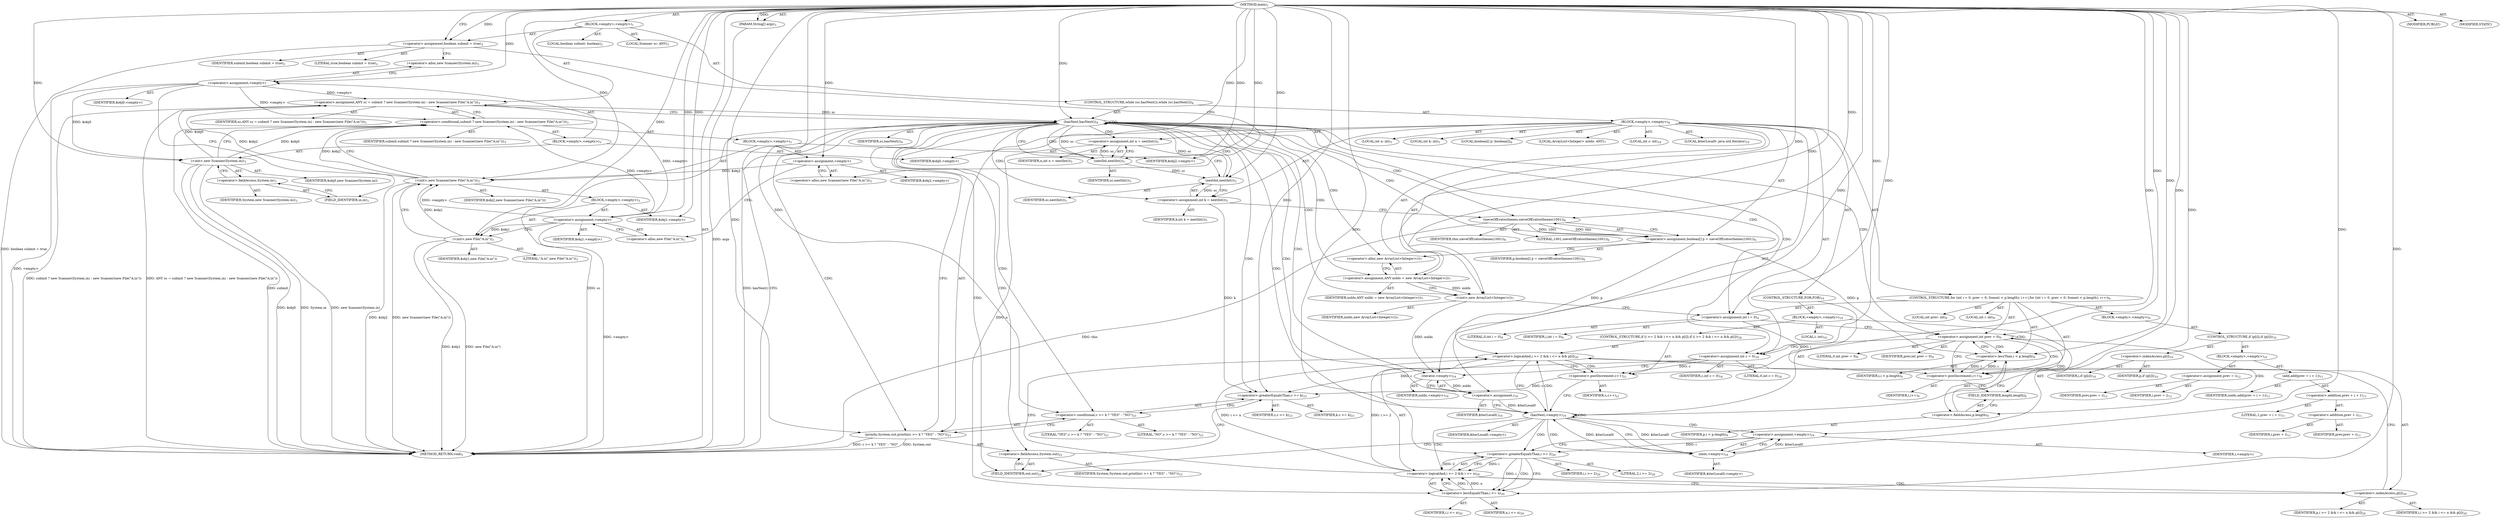 digraph "main" {  
"19" [label = <(METHOD,main)<SUB>1</SUB>> ]
"20" [label = <(PARAM,String[] args)<SUB>1</SUB>> ]
"21" [label = <(BLOCK,&lt;empty&gt;,&lt;empty&gt;)<SUB>1</SUB>> ]
"22" [label = <(LOCAL,boolean submit: boolean)<SUB>2</SUB>> ]
"23" [label = <(&lt;operator&gt;.assignment,boolean submit = true)<SUB>2</SUB>> ]
"24" [label = <(IDENTIFIER,submit,boolean submit = true)<SUB>2</SUB>> ]
"25" [label = <(LITERAL,true,boolean submit = true)<SUB>2</SUB>> ]
"26" [label = <(LOCAL,Scanner sc: ANY)<SUB>3</SUB>> ]
"27" [label = <(&lt;operator&gt;.assignment,ANY sc = submit ? new Scanner(System.in) : new Scanner(new File(&quot;A.in&quot;)))<SUB>3</SUB>> ]
"28" [label = <(IDENTIFIER,sc,ANY sc = submit ? new Scanner(System.in) : new Scanner(new File(&quot;A.in&quot;)))<SUB>3</SUB>> ]
"29" [label = <(&lt;operator&gt;.conditional,submit ? new Scanner(System.in) : new Scanner(new File(&quot;A.in&quot;)))<SUB>3</SUB>> ]
"30" [label = <(IDENTIFIER,submit,submit ? new Scanner(System.in) : new Scanner(new File(&quot;A.in&quot;)))<SUB>3</SUB>> ]
"31" [label = <(BLOCK,&lt;empty&gt;,&lt;empty&gt;)<SUB>3</SUB>> ]
"32" [label = <(&lt;operator&gt;.assignment,&lt;empty&gt;)> ]
"33" [label = <(IDENTIFIER,$obj0,&lt;empty&gt;)> ]
"34" [label = <(&lt;operator&gt;.alloc,new Scanner(System.in))<SUB>3</SUB>> ]
"35" [label = <(&lt;init&gt;,new Scanner(System.in))<SUB>3</SUB>> ]
"36" [label = <(IDENTIFIER,$obj0,new Scanner(System.in))> ]
"37" [label = <(&lt;operator&gt;.fieldAccess,System.in)<SUB>3</SUB>> ]
"38" [label = <(IDENTIFIER,System,new Scanner(System.in))<SUB>3</SUB>> ]
"39" [label = <(FIELD_IDENTIFIER,in,in)<SUB>3</SUB>> ]
"40" [label = <(IDENTIFIER,$obj0,&lt;empty&gt;)> ]
"41" [label = <(BLOCK,&lt;empty&gt;,&lt;empty&gt;)<SUB>3</SUB>> ]
"42" [label = <(&lt;operator&gt;.assignment,&lt;empty&gt;)> ]
"43" [label = <(IDENTIFIER,$obj2,&lt;empty&gt;)> ]
"44" [label = <(&lt;operator&gt;.alloc,new Scanner(new File(&quot;A.in&quot;)))<SUB>3</SUB>> ]
"45" [label = <(&lt;init&gt;,new Scanner(new File(&quot;A.in&quot;)))<SUB>3</SUB>> ]
"46" [label = <(IDENTIFIER,$obj2,new Scanner(new File(&quot;A.in&quot;)))> ]
"47" [label = <(BLOCK,&lt;empty&gt;,&lt;empty&gt;)<SUB>3</SUB>> ]
"48" [label = <(&lt;operator&gt;.assignment,&lt;empty&gt;)> ]
"49" [label = <(IDENTIFIER,$obj1,&lt;empty&gt;)> ]
"50" [label = <(&lt;operator&gt;.alloc,new File(&quot;A.in&quot;))<SUB>3</SUB>> ]
"51" [label = <(&lt;init&gt;,new File(&quot;A.in&quot;))<SUB>3</SUB>> ]
"52" [label = <(IDENTIFIER,$obj1,new File(&quot;A.in&quot;))> ]
"53" [label = <(LITERAL,&quot;A.in&quot;,new File(&quot;A.in&quot;))<SUB>3</SUB>> ]
"54" [label = <(IDENTIFIER,$obj1,&lt;empty&gt;)> ]
"55" [label = <(IDENTIFIER,$obj2,&lt;empty&gt;)> ]
"56" [label = <(CONTROL_STRUCTURE,while (sc.hasNext()),while (sc.hasNext()))<SUB>4</SUB>> ]
"57" [label = <(hasNext,hasNext())<SUB>4</SUB>> ]
"58" [label = <(IDENTIFIER,sc,hasNext())<SUB>4</SUB>> ]
"59" [label = <(BLOCK,&lt;empty&gt;,&lt;empty&gt;)<SUB>4</SUB>> ]
"60" [label = <(LOCAL,int n: int)<SUB>5</SUB>> ]
"61" [label = <(LOCAL,int k: int)<SUB>5</SUB>> ]
"62" [label = <(&lt;operator&gt;.assignment,int n = nextInt())<SUB>5</SUB>> ]
"63" [label = <(IDENTIFIER,n,int n = nextInt())<SUB>5</SUB>> ]
"64" [label = <(nextInt,nextInt())<SUB>5</SUB>> ]
"65" [label = <(IDENTIFIER,sc,nextInt())<SUB>5</SUB>> ]
"66" [label = <(&lt;operator&gt;.assignment,int k = nextInt())<SUB>5</SUB>> ]
"67" [label = <(IDENTIFIER,k,int k = nextInt())<SUB>5</SUB>> ]
"68" [label = <(nextInt,nextInt())<SUB>5</SUB>> ]
"69" [label = <(IDENTIFIER,sc,nextInt())<SUB>5</SUB>> ]
"70" [label = <(LOCAL,boolean[] p: boolean[])<SUB>6</SUB>> ]
"71" [label = <(&lt;operator&gt;.assignment,boolean[] p = sieveOfEratosthenes(1001))<SUB>6</SUB>> ]
"72" [label = <(IDENTIFIER,p,boolean[] p = sieveOfEratosthenes(1001))<SUB>6</SUB>> ]
"73" [label = <(sieveOfEratosthenes,sieveOfEratosthenes(1001))<SUB>6</SUB>> ]
"74" [label = <(IDENTIFIER,this,sieveOfEratosthenes(1001))<SUB>6</SUB>> ]
"75" [label = <(LITERAL,1001,sieveOfEratosthenes(1001))<SUB>6</SUB>> ]
"4" [label = <(LOCAL,ArrayList&lt;Integer&gt; nolds: ANY)<SUB>7</SUB>> ]
"76" [label = <(&lt;operator&gt;.assignment,ANY nolds = new ArrayList&lt;Integer&gt;())<SUB>7</SUB>> ]
"77" [label = <(IDENTIFIER,nolds,ANY nolds = new ArrayList&lt;Integer&gt;())<SUB>7</SUB>> ]
"78" [label = <(&lt;operator&gt;.alloc,new ArrayList&lt;Integer&gt;())<SUB>7</SUB>> ]
"79" [label = <(&lt;init&gt;,new ArrayList&lt;Integer&gt;())<SUB>7</SUB>> ]
"3" [label = <(IDENTIFIER,nolds,new ArrayList&lt;Integer&gt;())<SUB>7</SUB>> ]
"80" [label = <(CONTROL_STRUCTURE,for (int i = 0, prev = 0; Some(i &lt; p.length); i++),for (int i = 0, prev = 0; Some(i &lt; p.length); i++))<SUB>9</SUB>> ]
"81" [label = <(LOCAL,int i: int)<SUB>9</SUB>> ]
"82" [label = <(LOCAL,int prev: int)<SUB>9</SUB>> ]
"83" [label = <(&lt;operator&gt;.assignment,int i = 0)<SUB>9</SUB>> ]
"84" [label = <(IDENTIFIER,i,int i = 0)<SUB>9</SUB>> ]
"85" [label = <(LITERAL,0,int i = 0)<SUB>9</SUB>> ]
"86" [label = <(&lt;operator&gt;.assignment,int prev = 0)<SUB>9</SUB>> ]
"87" [label = <(IDENTIFIER,prev,int prev = 0)<SUB>9</SUB>> ]
"88" [label = <(LITERAL,0,int prev = 0)<SUB>9</SUB>> ]
"89" [label = <(&lt;operator&gt;.lessThan,i &lt; p.length)<SUB>9</SUB>> ]
"90" [label = <(IDENTIFIER,i,i &lt; p.length)<SUB>9</SUB>> ]
"91" [label = <(&lt;operator&gt;.fieldAccess,p.length)<SUB>9</SUB>> ]
"92" [label = <(IDENTIFIER,p,i &lt; p.length)<SUB>9</SUB>> ]
"93" [label = <(FIELD_IDENTIFIER,length,length)<SUB>9</SUB>> ]
"94" [label = <(&lt;operator&gt;.postIncrement,i++)<SUB>9</SUB>> ]
"95" [label = <(IDENTIFIER,i,i++)<SUB>9</SUB>> ]
"96" [label = <(BLOCK,&lt;empty&gt;,&lt;empty&gt;)<SUB>9</SUB>> ]
"97" [label = <(CONTROL_STRUCTURE,if (p[i]),if (p[i]))<SUB>10</SUB>> ]
"98" [label = <(&lt;operator&gt;.indexAccess,p[i])<SUB>10</SUB>> ]
"99" [label = <(IDENTIFIER,p,if (p[i]))<SUB>10</SUB>> ]
"100" [label = <(IDENTIFIER,i,if (p[i]))<SUB>10</SUB>> ]
"101" [label = <(BLOCK,&lt;empty&gt;,&lt;empty&gt;)<SUB>10</SUB>> ]
"102" [label = <(add,add(prev + i + 1))<SUB>11</SUB>> ]
"103" [label = <(IDENTIFIER,nolds,add(prev + i + 1))<SUB>11</SUB>> ]
"104" [label = <(&lt;operator&gt;.addition,prev + i + 1)<SUB>11</SUB>> ]
"105" [label = <(&lt;operator&gt;.addition,prev + i)<SUB>11</SUB>> ]
"106" [label = <(IDENTIFIER,prev,prev + i)<SUB>11</SUB>> ]
"107" [label = <(IDENTIFIER,i,prev + i)<SUB>11</SUB>> ]
"108" [label = <(LITERAL,1,prev + i + 1)<SUB>11</SUB>> ]
"109" [label = <(&lt;operator&gt;.assignment,prev = i)<SUB>12</SUB>> ]
"110" [label = <(IDENTIFIER,prev,prev = i)<SUB>12</SUB>> ]
"111" [label = <(IDENTIFIER,i,prev = i)<SUB>12</SUB>> ]
"112" [label = <(LOCAL,int c: int)<SUB>18</SUB>> ]
"113" [label = <(&lt;operator&gt;.assignment,int c = 0)<SUB>18</SUB>> ]
"114" [label = <(IDENTIFIER,c,int c = 0)<SUB>18</SUB>> ]
"115" [label = <(LITERAL,0,int c = 0)<SUB>18</SUB>> ]
"116" [label = <(LOCAL,$iterLocal0: java.util.Iterator)<SUB>19</SUB>> ]
"117" [label = <(&lt;operator&gt;.assignment,)<SUB>19</SUB>> ]
"118" [label = <(IDENTIFIER,$iterLocal0,)<SUB>19</SUB>> ]
"119" [label = <(iterator,&lt;empty&gt;)<SUB>19</SUB>> ]
"120" [label = <(IDENTIFIER,nolds,&lt;empty&gt;)<SUB>19</SUB>> ]
"121" [label = <(CONTROL_STRUCTURE,FOR,FOR)<SUB>19</SUB>> ]
"122" [label = <(hasNext,&lt;empty&gt;)<SUB>19</SUB>> ]
"123" [label = <(IDENTIFIER,$iterLocal0,&lt;empty&gt;)> ]
"124" [label = <(BLOCK,&lt;empty&gt;,&lt;empty&gt;)<SUB>19</SUB>> ]
"125" [label = <(LOCAL,i: int)<SUB>19</SUB>> ]
"126" [label = <(&lt;operator&gt;.assignment,&lt;empty&gt;)<SUB>19</SUB>> ]
"127" [label = <(IDENTIFIER,i,&lt;empty&gt;)> ]
"128" [label = <(next,&lt;empty&gt;)<SUB>19</SUB>> ]
"129" [label = <(IDENTIFIER,$iterLocal0,&lt;empty&gt;)> ]
"130" [label = <(CONTROL_STRUCTURE,if (i &gt;= 2 &amp;&amp; i &lt;= n &amp;&amp; p[i]),if (i &gt;= 2 &amp;&amp; i &lt;= n &amp;&amp; p[i]))<SUB>20</SUB>> ]
"131" [label = <(&lt;operator&gt;.logicalAnd,i &gt;= 2 &amp;&amp; i &lt;= n &amp;&amp; p[i])<SUB>20</SUB>> ]
"132" [label = <(&lt;operator&gt;.logicalAnd,i &gt;= 2 &amp;&amp; i &lt;= n)<SUB>20</SUB>> ]
"133" [label = <(&lt;operator&gt;.greaterEqualsThan,i &gt;= 2)<SUB>20</SUB>> ]
"134" [label = <(IDENTIFIER,i,i &gt;= 2)<SUB>20</SUB>> ]
"135" [label = <(LITERAL,2,i &gt;= 2)<SUB>20</SUB>> ]
"136" [label = <(&lt;operator&gt;.lessEqualsThan,i &lt;= n)<SUB>20</SUB>> ]
"137" [label = <(IDENTIFIER,i,i &lt;= n)<SUB>20</SUB>> ]
"138" [label = <(IDENTIFIER,n,i &lt;= n)<SUB>20</SUB>> ]
"139" [label = <(&lt;operator&gt;.indexAccess,p[i])<SUB>20</SUB>> ]
"140" [label = <(IDENTIFIER,p,i &gt;= 2 &amp;&amp; i &lt;= n &amp;&amp; p[i])<SUB>20</SUB>> ]
"141" [label = <(IDENTIFIER,i,i &gt;= 2 &amp;&amp; i &lt;= n &amp;&amp; p[i])<SUB>20</SUB>> ]
"142" [label = <(&lt;operator&gt;.postIncrement,c++)<SUB>21</SUB>> ]
"143" [label = <(IDENTIFIER,c,c++)<SUB>21</SUB>> ]
"144" [label = <(println,System.out.println(c &gt;= k ? &quot;YES&quot; : &quot;NO&quot;))<SUB>23</SUB>> ]
"145" [label = <(&lt;operator&gt;.fieldAccess,System.out)<SUB>23</SUB>> ]
"146" [label = <(IDENTIFIER,System,System.out.println(c &gt;= k ? &quot;YES&quot; : &quot;NO&quot;))<SUB>23</SUB>> ]
"147" [label = <(FIELD_IDENTIFIER,out,out)<SUB>23</SUB>> ]
"148" [label = <(&lt;operator&gt;.conditional,c &gt;= k ? &quot;YES&quot; : &quot;NO&quot;)<SUB>23</SUB>> ]
"149" [label = <(&lt;operator&gt;.greaterEqualsThan,c &gt;= k)<SUB>23</SUB>> ]
"150" [label = <(IDENTIFIER,c,c &gt;= k)<SUB>23</SUB>> ]
"151" [label = <(IDENTIFIER,k,c &gt;= k)<SUB>23</SUB>> ]
"152" [label = <(LITERAL,&quot;YES&quot;,c &gt;= k ? &quot;YES&quot; : &quot;NO&quot;)<SUB>23</SUB>> ]
"153" [label = <(LITERAL,&quot;NO&quot;,c &gt;= k ? &quot;YES&quot; : &quot;NO&quot;)<SUB>23</SUB>> ]
"154" [label = <(MODIFIER,PUBLIC)> ]
"155" [label = <(MODIFIER,STATIC)> ]
"156" [label = <(METHOD_RETURN,void)<SUB>1</SUB>> ]
  "19" -> "20"  [ label = "AST: "] 
  "19" -> "21"  [ label = "AST: "] 
  "19" -> "154"  [ label = "AST: "] 
  "19" -> "155"  [ label = "AST: "] 
  "19" -> "156"  [ label = "AST: "] 
  "21" -> "22"  [ label = "AST: "] 
  "21" -> "23"  [ label = "AST: "] 
  "21" -> "26"  [ label = "AST: "] 
  "21" -> "27"  [ label = "AST: "] 
  "21" -> "56"  [ label = "AST: "] 
  "23" -> "24"  [ label = "AST: "] 
  "23" -> "25"  [ label = "AST: "] 
  "27" -> "28"  [ label = "AST: "] 
  "27" -> "29"  [ label = "AST: "] 
  "29" -> "30"  [ label = "AST: "] 
  "29" -> "31"  [ label = "AST: "] 
  "29" -> "41"  [ label = "AST: "] 
  "31" -> "32"  [ label = "AST: "] 
  "31" -> "35"  [ label = "AST: "] 
  "31" -> "40"  [ label = "AST: "] 
  "32" -> "33"  [ label = "AST: "] 
  "32" -> "34"  [ label = "AST: "] 
  "35" -> "36"  [ label = "AST: "] 
  "35" -> "37"  [ label = "AST: "] 
  "37" -> "38"  [ label = "AST: "] 
  "37" -> "39"  [ label = "AST: "] 
  "41" -> "42"  [ label = "AST: "] 
  "41" -> "45"  [ label = "AST: "] 
  "41" -> "55"  [ label = "AST: "] 
  "42" -> "43"  [ label = "AST: "] 
  "42" -> "44"  [ label = "AST: "] 
  "45" -> "46"  [ label = "AST: "] 
  "45" -> "47"  [ label = "AST: "] 
  "47" -> "48"  [ label = "AST: "] 
  "47" -> "51"  [ label = "AST: "] 
  "47" -> "54"  [ label = "AST: "] 
  "48" -> "49"  [ label = "AST: "] 
  "48" -> "50"  [ label = "AST: "] 
  "51" -> "52"  [ label = "AST: "] 
  "51" -> "53"  [ label = "AST: "] 
  "56" -> "57"  [ label = "AST: "] 
  "56" -> "59"  [ label = "AST: "] 
  "57" -> "58"  [ label = "AST: "] 
  "59" -> "60"  [ label = "AST: "] 
  "59" -> "61"  [ label = "AST: "] 
  "59" -> "62"  [ label = "AST: "] 
  "59" -> "66"  [ label = "AST: "] 
  "59" -> "70"  [ label = "AST: "] 
  "59" -> "71"  [ label = "AST: "] 
  "59" -> "4"  [ label = "AST: "] 
  "59" -> "76"  [ label = "AST: "] 
  "59" -> "79"  [ label = "AST: "] 
  "59" -> "80"  [ label = "AST: "] 
  "59" -> "112"  [ label = "AST: "] 
  "59" -> "113"  [ label = "AST: "] 
  "59" -> "116"  [ label = "AST: "] 
  "59" -> "117"  [ label = "AST: "] 
  "59" -> "121"  [ label = "AST: "] 
  "59" -> "144"  [ label = "AST: "] 
  "62" -> "63"  [ label = "AST: "] 
  "62" -> "64"  [ label = "AST: "] 
  "64" -> "65"  [ label = "AST: "] 
  "66" -> "67"  [ label = "AST: "] 
  "66" -> "68"  [ label = "AST: "] 
  "68" -> "69"  [ label = "AST: "] 
  "71" -> "72"  [ label = "AST: "] 
  "71" -> "73"  [ label = "AST: "] 
  "73" -> "74"  [ label = "AST: "] 
  "73" -> "75"  [ label = "AST: "] 
  "76" -> "77"  [ label = "AST: "] 
  "76" -> "78"  [ label = "AST: "] 
  "79" -> "3"  [ label = "AST: "] 
  "80" -> "81"  [ label = "AST: "] 
  "80" -> "82"  [ label = "AST: "] 
  "80" -> "83"  [ label = "AST: "] 
  "80" -> "86"  [ label = "AST: "] 
  "80" -> "89"  [ label = "AST: "] 
  "80" -> "94"  [ label = "AST: "] 
  "80" -> "96"  [ label = "AST: "] 
  "83" -> "84"  [ label = "AST: "] 
  "83" -> "85"  [ label = "AST: "] 
  "86" -> "87"  [ label = "AST: "] 
  "86" -> "88"  [ label = "AST: "] 
  "89" -> "90"  [ label = "AST: "] 
  "89" -> "91"  [ label = "AST: "] 
  "91" -> "92"  [ label = "AST: "] 
  "91" -> "93"  [ label = "AST: "] 
  "94" -> "95"  [ label = "AST: "] 
  "96" -> "97"  [ label = "AST: "] 
  "97" -> "98"  [ label = "AST: "] 
  "97" -> "101"  [ label = "AST: "] 
  "98" -> "99"  [ label = "AST: "] 
  "98" -> "100"  [ label = "AST: "] 
  "101" -> "102"  [ label = "AST: "] 
  "101" -> "109"  [ label = "AST: "] 
  "102" -> "103"  [ label = "AST: "] 
  "102" -> "104"  [ label = "AST: "] 
  "104" -> "105"  [ label = "AST: "] 
  "104" -> "108"  [ label = "AST: "] 
  "105" -> "106"  [ label = "AST: "] 
  "105" -> "107"  [ label = "AST: "] 
  "109" -> "110"  [ label = "AST: "] 
  "109" -> "111"  [ label = "AST: "] 
  "113" -> "114"  [ label = "AST: "] 
  "113" -> "115"  [ label = "AST: "] 
  "117" -> "118"  [ label = "AST: "] 
  "117" -> "119"  [ label = "AST: "] 
  "119" -> "120"  [ label = "AST: "] 
  "121" -> "122"  [ label = "AST: "] 
  "121" -> "124"  [ label = "AST: "] 
  "122" -> "123"  [ label = "AST: "] 
  "124" -> "125"  [ label = "AST: "] 
  "124" -> "126"  [ label = "AST: "] 
  "124" -> "130"  [ label = "AST: "] 
  "126" -> "127"  [ label = "AST: "] 
  "126" -> "128"  [ label = "AST: "] 
  "128" -> "129"  [ label = "AST: "] 
  "130" -> "131"  [ label = "AST: "] 
  "130" -> "142"  [ label = "AST: "] 
  "131" -> "132"  [ label = "AST: "] 
  "131" -> "139"  [ label = "AST: "] 
  "132" -> "133"  [ label = "AST: "] 
  "132" -> "136"  [ label = "AST: "] 
  "133" -> "134"  [ label = "AST: "] 
  "133" -> "135"  [ label = "AST: "] 
  "136" -> "137"  [ label = "AST: "] 
  "136" -> "138"  [ label = "AST: "] 
  "139" -> "140"  [ label = "AST: "] 
  "139" -> "141"  [ label = "AST: "] 
  "142" -> "143"  [ label = "AST: "] 
  "144" -> "145"  [ label = "AST: "] 
  "144" -> "148"  [ label = "AST: "] 
  "145" -> "146"  [ label = "AST: "] 
  "145" -> "147"  [ label = "AST: "] 
  "148" -> "149"  [ label = "AST: "] 
  "148" -> "152"  [ label = "AST: "] 
  "148" -> "153"  [ label = "AST: "] 
  "149" -> "150"  [ label = "AST: "] 
  "149" -> "151"  [ label = "AST: "] 
  "23" -> "34"  [ label = "CFG: "] 
  "23" -> "44"  [ label = "CFG: "] 
  "27" -> "57"  [ label = "CFG: "] 
  "29" -> "27"  [ label = "CFG: "] 
  "57" -> "156"  [ label = "CFG: "] 
  "57" -> "64"  [ label = "CFG: "] 
  "62" -> "68"  [ label = "CFG: "] 
  "66" -> "73"  [ label = "CFG: "] 
  "71" -> "78"  [ label = "CFG: "] 
  "76" -> "79"  [ label = "CFG: "] 
  "79" -> "83"  [ label = "CFG: "] 
  "113" -> "119"  [ label = "CFG: "] 
  "117" -> "122"  [ label = "CFG: "] 
  "144" -> "57"  [ label = "CFG: "] 
  "32" -> "39"  [ label = "CFG: "] 
  "35" -> "29"  [ label = "CFG: "] 
  "42" -> "50"  [ label = "CFG: "] 
  "45" -> "29"  [ label = "CFG: "] 
  "64" -> "62"  [ label = "CFG: "] 
  "68" -> "66"  [ label = "CFG: "] 
  "73" -> "71"  [ label = "CFG: "] 
  "78" -> "76"  [ label = "CFG: "] 
  "83" -> "86"  [ label = "CFG: "] 
  "86" -> "94"  [ label = "CFG: "] 
  "86" -> "113"  [ label = "CFG: "] 
  "89" -> "86"  [ label = "CFG: "] 
  "94" -> "93"  [ label = "CFG: "] 
  "119" -> "117"  [ label = "CFG: "] 
  "122" -> "128"  [ label = "CFG: "] 
  "122" -> "147"  [ label = "CFG: "] 
  "145" -> "149"  [ label = "CFG: "] 
  "148" -> "144"  [ label = "CFG: "] 
  "34" -> "32"  [ label = "CFG: "] 
  "37" -> "35"  [ label = "CFG: "] 
  "44" -> "42"  [ label = "CFG: "] 
  "91" -> "89"  [ label = "CFG: "] 
  "126" -> "133"  [ label = "CFG: "] 
  "147" -> "145"  [ label = "CFG: "] 
  "149" -> "148"  [ label = "CFG: "] 
  "39" -> "37"  [ label = "CFG: "] 
  "48" -> "51"  [ label = "CFG: "] 
  "51" -> "45"  [ label = "CFG: "] 
  "93" -> "91"  [ label = "CFG: "] 
  "128" -> "126"  [ label = "CFG: "] 
  "131" -> "122"  [ label = "CFG: "] 
  "131" -> "142"  [ label = "CFG: "] 
  "142" -> "122"  [ label = "CFG: "] 
  "50" -> "48"  [ label = "CFG: "] 
  "132" -> "131"  [ label = "CFG: "] 
  "132" -> "139"  [ label = "CFG: "] 
  "139" -> "131"  [ label = "CFG: "] 
  "133" -> "132"  [ label = "CFG: "] 
  "133" -> "136"  [ label = "CFG: "] 
  "136" -> "132"  [ label = "CFG: "] 
  "19" -> "23"  [ label = "CFG: "] 
  "20" -> "156"  [ label = "DDG: args"] 
  "23" -> "156"  [ label = "DDG: boolean submit = true"] 
  "29" -> "156"  [ label = "DDG: submit"] 
  "45" -> "156"  [ label = "DDG: $obj2"] 
  "48" -> "156"  [ label = "DDG: &lt;empty&gt;"] 
  "51" -> "156"  [ label = "DDG: $obj1"] 
  "51" -> "156"  [ label = "DDG: new File(&quot;A.in&quot;)"] 
  "45" -> "156"  [ label = "DDG: new Scanner(new File(&quot;A.in&quot;))"] 
  "32" -> "156"  [ label = "DDG: &lt;empty&gt;"] 
  "35" -> "156"  [ label = "DDG: $obj0"] 
  "35" -> "156"  [ label = "DDG: System.in"] 
  "35" -> "156"  [ label = "DDG: new Scanner(System.in)"] 
  "27" -> "156"  [ label = "DDG: submit ? new Scanner(System.in) : new Scanner(new File(&quot;A.in&quot;))"] 
  "27" -> "156"  [ label = "DDG: ANY sc = submit ? new Scanner(System.in) : new Scanner(new File(&quot;A.in&quot;))"] 
  "57" -> "156"  [ label = "DDG: sc"] 
  "57" -> "156"  [ label = "DDG: hasNext()"] 
  "144" -> "156"  [ label = "DDG: System.out"] 
  "144" -> "156"  [ label = "DDG: c &gt;= k ? &quot;YES&quot; : &quot;NO&quot;"] 
  "73" -> "156"  [ label = "DDG: this"] 
  "19" -> "20"  [ label = "DDG: "] 
  "19" -> "23"  [ label = "DDG: "] 
  "48" -> "27"  [ label = "DDG: &lt;empty&gt;"] 
  "32" -> "27"  [ label = "DDG: &lt;empty&gt;"] 
  "35" -> "27"  [ label = "DDG: $obj0"] 
  "45" -> "27"  [ label = "DDG: $obj2"] 
  "48" -> "29"  [ label = "DDG: &lt;empty&gt;"] 
  "32" -> "29"  [ label = "DDG: &lt;empty&gt;"] 
  "35" -> "29"  [ label = "DDG: $obj0"] 
  "45" -> "29"  [ label = "DDG: $obj2"] 
  "27" -> "57"  [ label = "DDG: sc"] 
  "68" -> "57"  [ label = "DDG: sc"] 
  "19" -> "57"  [ label = "DDG: "] 
  "64" -> "62"  [ label = "DDG: sc"] 
  "68" -> "66"  [ label = "DDG: sc"] 
  "73" -> "71"  [ label = "DDG: this"] 
  "73" -> "71"  [ label = "DDG: 1001"] 
  "19" -> "76"  [ label = "DDG: "] 
  "19" -> "113"  [ label = "DDG: "] 
  "119" -> "117"  [ label = "DDG: nolds"] 
  "19" -> "32"  [ label = "DDG: "] 
  "19" -> "40"  [ label = "DDG: "] 
  "19" -> "42"  [ label = "DDG: "] 
  "19" -> "55"  [ label = "DDG: "] 
  "76" -> "79"  [ label = "DDG: nolds"] 
  "19" -> "79"  [ label = "DDG: "] 
  "19" -> "83"  [ label = "DDG: "] 
  "19" -> "86"  [ label = "DDG: "] 
  "19" -> "144"  [ label = "DDG: "] 
  "32" -> "35"  [ label = "DDG: $obj0"] 
  "19" -> "35"  [ label = "DDG: "] 
  "42" -> "45"  [ label = "DDG: $obj2"] 
  "19" -> "45"  [ label = "DDG: "] 
  "48" -> "45"  [ label = "DDG: &lt;empty&gt;"] 
  "51" -> "45"  [ label = "DDG: $obj1"] 
  "57" -> "64"  [ label = "DDG: sc"] 
  "19" -> "64"  [ label = "DDG: "] 
  "64" -> "68"  [ label = "DDG: sc"] 
  "19" -> "68"  [ label = "DDG: "] 
  "19" -> "73"  [ label = "DDG: "] 
  "94" -> "89"  [ label = "DDG: i"] 
  "19" -> "89"  [ label = "DDG: "] 
  "71" -> "89"  [ label = "DDG: p"] 
  "83" -> "94"  [ label = "DDG: i"] 
  "89" -> "94"  [ label = "DDG: i"] 
  "19" -> "94"  [ label = "DDG: "] 
  "79" -> "119"  [ label = "DDG: nolds"] 
  "19" -> "119"  [ label = "DDG: "] 
  "117" -> "122"  [ label = "DDG: $iterLocal0"] 
  "128" -> "122"  [ label = "DDG: $iterLocal0"] 
  "19" -> "122"  [ label = "DDG: "] 
  "128" -> "126"  [ label = "DDG: $iterLocal0"] 
  "19" -> "148"  [ label = "DDG: "] 
  "19" -> "48"  [ label = "DDG: "] 
  "19" -> "54"  [ label = "DDG: "] 
  "113" -> "149"  [ label = "DDG: c"] 
  "142" -> "149"  [ label = "DDG: c"] 
  "19" -> "149"  [ label = "DDG: "] 
  "66" -> "149"  [ label = "DDG: k"] 
  "48" -> "51"  [ label = "DDG: $obj1"] 
  "19" -> "51"  [ label = "DDG: "] 
  "122" -> "128"  [ label = "DDG: $iterLocal0"] 
  "19" -> "128"  [ label = "DDG: "] 
  "132" -> "131"  [ label = "DDG: i &gt;= 2"] 
  "132" -> "131"  [ label = "DDG: i &lt;= n"] 
  "71" -> "131"  [ label = "DDG: p"] 
  "113" -> "142"  [ label = "DDG: c"] 
  "19" -> "142"  [ label = "DDG: "] 
  "133" -> "132"  [ label = "DDG: i"] 
  "133" -> "132"  [ label = "DDG: 2"] 
  "136" -> "132"  [ label = "DDG: i"] 
  "136" -> "132"  [ label = "DDG: n"] 
  "126" -> "133"  [ label = "DDG: i"] 
  "19" -> "133"  [ label = "DDG: "] 
  "133" -> "136"  [ label = "DDG: i"] 
  "19" -> "136"  [ label = "DDG: "] 
  "62" -> "136"  [ label = "DDG: n"] 
  "57" -> "68"  [ label = "CDG: "] 
  "57" -> "73"  [ label = "CDG: "] 
  "57" -> "64"  [ label = "CDG: "] 
  "57" -> "57"  [ label = "CDG: "] 
  "57" -> "66"  [ label = "CDG: "] 
  "57" -> "113"  [ label = "CDG: "] 
  "57" -> "145"  [ label = "CDG: "] 
  "57" -> "122"  [ label = "CDG: "] 
  "57" -> "149"  [ label = "CDG: "] 
  "57" -> "119"  [ label = "CDG: "] 
  "57" -> "76"  [ label = "CDG: "] 
  "57" -> "144"  [ label = "CDG: "] 
  "57" -> "148"  [ label = "CDG: "] 
  "57" -> "79"  [ label = "CDG: "] 
  "57" -> "83"  [ label = "CDG: "] 
  "57" -> "71"  [ label = "CDG: "] 
  "57" -> "147"  [ label = "CDG: "] 
  "57" -> "117"  [ label = "CDG: "] 
  "57" -> "78"  [ label = "CDG: "] 
  "57" -> "62"  [ label = "CDG: "] 
  "57" -> "86"  [ label = "CDG: "] 
  "86" -> "94"  [ label = "CDG: "] 
  "86" -> "89"  [ label = "CDG: "] 
  "86" -> "91"  [ label = "CDG: "] 
  "86" -> "93"  [ label = "CDG: "] 
  "86" -> "86"  [ label = "CDG: "] 
  "122" -> "122"  [ label = "CDG: "] 
  "122" -> "128"  [ label = "CDG: "] 
  "122" -> "131"  [ label = "CDG: "] 
  "122" -> "132"  [ label = "CDG: "] 
  "122" -> "126"  [ label = "CDG: "] 
  "122" -> "133"  [ label = "CDG: "] 
  "131" -> "142"  [ label = "CDG: "] 
  "132" -> "139"  [ label = "CDG: "] 
  "133" -> "136"  [ label = "CDG: "] 
}

